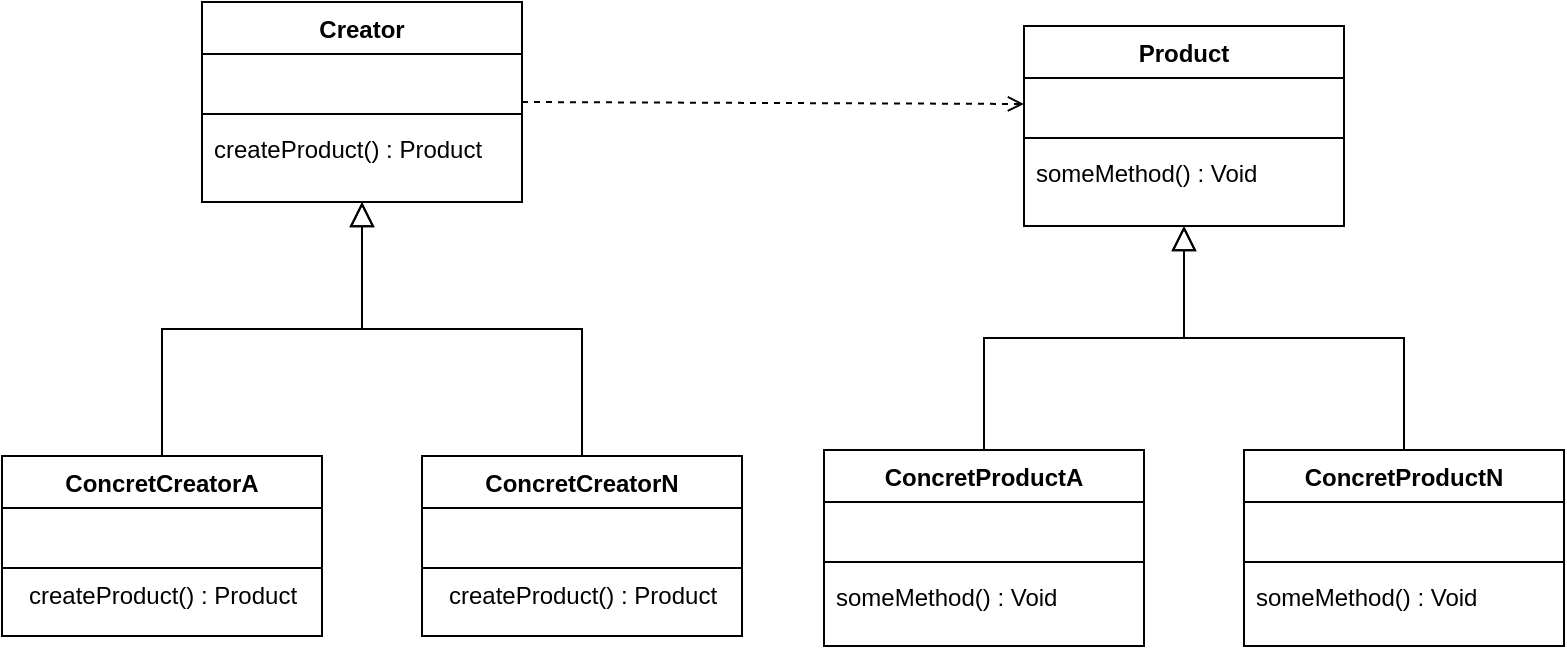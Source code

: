 <mxfile version="17.1.3" type="github">
  <diagram id="C5RBs43oDa-KdzZeNtuy" name="Page-1">
    <mxGraphModel dx="1278" dy="547" grid="1" gridSize="10" guides="1" tooltips="1" connect="1" arrows="1" fold="1" page="1" pageScale="1" pageWidth="827" pageHeight="1169" math="0" shadow="0">
      <root>
        <mxCell id="WIyWlLk6GJQsqaUBKTNV-0" />
        <mxCell id="WIyWlLk6GJQsqaUBKTNV-1" parent="WIyWlLk6GJQsqaUBKTNV-0" />
        <mxCell id="4e0dEl36eUMMNipbRbqW-0" value="Creator" style="swimlane;fontStyle=1;align=center;verticalAlign=top;childLayout=stackLayout;horizontal=1;startSize=26;horizontalStack=0;resizeParent=1;resizeLast=0;collapsible=1;marginBottom=0;rounded=0;shadow=0;strokeWidth=1;" vertex="1" parent="WIyWlLk6GJQsqaUBKTNV-1">
          <mxGeometry x="119" y="33" width="160" height="100" as="geometry">
            <mxRectangle x="230" y="140" width="160" height="26" as="alternateBounds" />
          </mxGeometry>
        </mxCell>
        <mxCell id="4e0dEl36eUMMNipbRbqW-1" value=" " style="text;align=left;verticalAlign=top;spacingLeft=4;spacingRight=4;overflow=hidden;rotatable=0;points=[[0,0.5],[1,0.5]];portConstraint=eastwest;rounded=0;shadow=0;html=0;" vertex="1" parent="4e0dEl36eUMMNipbRbqW-0">
          <mxGeometry y="26" width="160" height="26" as="geometry" />
        </mxCell>
        <mxCell id="4e0dEl36eUMMNipbRbqW-2" value="" style="line;html=1;strokeWidth=1;align=left;verticalAlign=middle;spacingTop=-1;spacingLeft=3;spacingRight=3;rotatable=0;labelPosition=right;points=[];portConstraint=eastwest;" vertex="1" parent="4e0dEl36eUMMNipbRbqW-0">
          <mxGeometry y="52" width="160" height="8" as="geometry" />
        </mxCell>
        <mxCell id="4e0dEl36eUMMNipbRbqW-5" value="createProduct() : Product" style="text;align=left;verticalAlign=top;spacingLeft=4;spacingRight=4;overflow=hidden;rotatable=0;points=[[0,0.5],[1,0.5]];portConstraint=eastwest;" vertex="1" parent="4e0dEl36eUMMNipbRbqW-0">
          <mxGeometry y="60" width="160" height="26" as="geometry" />
        </mxCell>
        <mxCell id="4e0dEl36eUMMNipbRbqW-6" value="ConcretCreatorA" style="swimlane;fontStyle=1;align=center;verticalAlign=top;childLayout=stackLayout;horizontal=1;startSize=26;horizontalStack=0;resizeParent=1;resizeLast=0;collapsible=1;marginBottom=0;rounded=0;shadow=0;strokeWidth=1;" vertex="1" parent="WIyWlLk6GJQsqaUBKTNV-1">
          <mxGeometry x="19" y="260" width="160" height="90" as="geometry">
            <mxRectangle x="19" y="260" width="160" height="26" as="alternateBounds" />
          </mxGeometry>
        </mxCell>
        <mxCell id="4e0dEl36eUMMNipbRbqW-7" value=" " style="text;align=left;verticalAlign=top;spacingLeft=4;spacingRight=4;overflow=hidden;rotatable=0;points=[[0,0.5],[1,0.5]];portConstraint=eastwest;" vertex="1" parent="4e0dEl36eUMMNipbRbqW-6">
          <mxGeometry y="26" width="160" height="26" as="geometry" />
        </mxCell>
        <mxCell id="4e0dEl36eUMMNipbRbqW-8" value="" style="line;html=1;strokeWidth=1;align=left;verticalAlign=middle;spacingTop=-1;spacingLeft=3;spacingRight=3;rotatable=0;labelPosition=right;points=[];portConstraint=eastwest;" vertex="1" parent="4e0dEl36eUMMNipbRbqW-6">
          <mxGeometry y="52" width="160" height="8" as="geometry" />
        </mxCell>
        <mxCell id="4e0dEl36eUMMNipbRbqW-9" value="&lt;span style=&quot;text-align: left&quot;&gt;createProduct() : Product&lt;/span&gt;" style="text;html=1;align=center;verticalAlign=middle;resizable=0;points=[];autosize=1;strokeColor=none;fillColor=none;" vertex="1" parent="4e0dEl36eUMMNipbRbqW-6">
          <mxGeometry y="60" width="160" height="20" as="geometry" />
        </mxCell>
        <mxCell id="4e0dEl36eUMMNipbRbqW-10" value="" style="endArrow=block;endSize=10;endFill=0;shadow=0;strokeWidth=1;rounded=0;edgeStyle=elbowEdgeStyle;elbow=vertical;" edge="1" parent="WIyWlLk6GJQsqaUBKTNV-1" source="4e0dEl36eUMMNipbRbqW-6" target="4e0dEl36eUMMNipbRbqW-0">
          <mxGeometry width="160" relative="1" as="geometry">
            <mxPoint x="99" y="103" as="sourcePoint" />
            <mxPoint x="99" y="103" as="targetPoint" />
          </mxGeometry>
        </mxCell>
        <mxCell id="4e0dEl36eUMMNipbRbqW-11" value="ConcretCreatorN" style="swimlane;fontStyle=1;align=center;verticalAlign=top;childLayout=stackLayout;horizontal=1;startSize=26;horizontalStack=0;resizeParent=1;resizeLast=0;collapsible=1;marginBottom=0;rounded=0;shadow=0;strokeWidth=1;" vertex="1" parent="WIyWlLk6GJQsqaUBKTNV-1">
          <mxGeometry x="229" y="260" width="160" height="90" as="geometry">
            <mxRectangle x="340" y="380" width="170" height="26" as="alternateBounds" />
          </mxGeometry>
        </mxCell>
        <mxCell id="4e0dEl36eUMMNipbRbqW-12" value=" " style="text;align=left;verticalAlign=top;spacingLeft=4;spacingRight=4;overflow=hidden;rotatable=0;points=[[0,0.5],[1,0.5]];portConstraint=eastwest;" vertex="1" parent="4e0dEl36eUMMNipbRbqW-11">
          <mxGeometry y="26" width="160" height="26" as="geometry" />
        </mxCell>
        <mxCell id="4e0dEl36eUMMNipbRbqW-13" value="" style="line;html=1;strokeWidth=1;align=left;verticalAlign=middle;spacingTop=-1;spacingLeft=3;spacingRight=3;rotatable=0;labelPosition=right;points=[];portConstraint=eastwest;" vertex="1" parent="4e0dEl36eUMMNipbRbqW-11">
          <mxGeometry y="52" width="160" height="8" as="geometry" />
        </mxCell>
        <mxCell id="4e0dEl36eUMMNipbRbqW-14" value="&lt;span style=&quot;text-align: left&quot;&gt;createProduct() : Product&lt;/span&gt;" style="text;html=1;align=center;verticalAlign=middle;resizable=0;points=[];autosize=1;strokeColor=none;fillColor=none;" vertex="1" parent="4e0dEl36eUMMNipbRbqW-11">
          <mxGeometry y="60" width="160" height="20" as="geometry" />
        </mxCell>
        <mxCell id="4e0dEl36eUMMNipbRbqW-15" value="" style="endArrow=block;endSize=10;endFill=0;shadow=0;strokeWidth=1;rounded=0;edgeStyle=elbowEdgeStyle;elbow=vertical;" edge="1" parent="WIyWlLk6GJQsqaUBKTNV-1" source="4e0dEl36eUMMNipbRbqW-11" target="4e0dEl36eUMMNipbRbqW-0">
          <mxGeometry width="160" relative="1" as="geometry">
            <mxPoint x="109" y="273" as="sourcePoint" />
            <mxPoint x="209" y="171" as="targetPoint" />
          </mxGeometry>
        </mxCell>
        <mxCell id="4e0dEl36eUMMNipbRbqW-16" value="Product" style="swimlane;fontStyle=1;align=center;verticalAlign=top;childLayout=stackLayout;horizontal=1;startSize=26;horizontalStack=0;resizeParent=1;resizeLast=0;collapsible=1;marginBottom=0;rounded=0;shadow=0;strokeWidth=1;" vertex="1" parent="WIyWlLk6GJQsqaUBKTNV-1">
          <mxGeometry x="530" y="45" width="160" height="100" as="geometry">
            <mxRectangle x="550" y="140" width="160" height="26" as="alternateBounds" />
          </mxGeometry>
        </mxCell>
        <mxCell id="4e0dEl36eUMMNipbRbqW-17" value=" " style="text;align=left;verticalAlign=top;spacingLeft=4;spacingRight=4;overflow=hidden;rotatable=0;points=[[0,0.5],[1,0.5]];portConstraint=eastwest;rounded=0;shadow=0;html=0;" vertex="1" parent="4e0dEl36eUMMNipbRbqW-16">
          <mxGeometry y="26" width="160" height="26" as="geometry" />
        </mxCell>
        <mxCell id="4e0dEl36eUMMNipbRbqW-18" value="" style="line;html=1;strokeWidth=1;align=left;verticalAlign=middle;spacingTop=-1;spacingLeft=3;spacingRight=3;rotatable=0;labelPosition=right;points=[];portConstraint=eastwest;" vertex="1" parent="4e0dEl36eUMMNipbRbqW-16">
          <mxGeometry y="52" width="160" height="8" as="geometry" />
        </mxCell>
        <mxCell id="4e0dEl36eUMMNipbRbqW-19" value="someMethod() : Void" style="text;align=left;verticalAlign=top;spacingLeft=4;spacingRight=4;overflow=hidden;rotatable=0;points=[[0,0.5],[1,0.5]];portConstraint=eastwest;" vertex="1" parent="4e0dEl36eUMMNipbRbqW-16">
          <mxGeometry y="60" width="160" height="26" as="geometry" />
        </mxCell>
        <mxCell id="4e0dEl36eUMMNipbRbqW-24" value="" style="endArrow=open;dashed=1;html=1;rounded=0;exitX=1;exitY=0.5;exitDx=0;exitDy=0;entryX=0;entryY=0.5;entryDx=0;entryDy=0;" edge="1" parent="WIyWlLk6GJQsqaUBKTNV-1" source="4e0dEl36eUMMNipbRbqW-0" target="4e0dEl36eUMMNipbRbqW-17">
          <mxGeometry width="50" height="50" relative="1" as="geometry">
            <mxPoint x="289" y="200" as="sourcePoint" />
            <mxPoint x="500" y="140" as="targetPoint" />
          </mxGeometry>
        </mxCell>
        <mxCell id="4e0dEl36eUMMNipbRbqW-25" value="ConcretProductA" style="swimlane;fontStyle=1;align=center;verticalAlign=top;childLayout=stackLayout;horizontal=1;startSize=26;horizontalStack=0;resizeParent=1;resizeLast=0;collapsible=1;marginBottom=0;rounded=0;shadow=0;strokeWidth=1;" vertex="1" parent="WIyWlLk6GJQsqaUBKTNV-1">
          <mxGeometry x="430" y="257" width="160" height="98" as="geometry">
            <mxRectangle x="130" y="380" width="160" height="26" as="alternateBounds" />
          </mxGeometry>
        </mxCell>
        <mxCell id="4e0dEl36eUMMNipbRbqW-26" value=" " style="text;align=left;verticalAlign=top;spacingLeft=4;spacingRight=4;overflow=hidden;rotatable=0;points=[[0,0.5],[1,0.5]];portConstraint=eastwest;" vertex="1" parent="4e0dEl36eUMMNipbRbqW-25">
          <mxGeometry y="26" width="160" height="26" as="geometry" />
        </mxCell>
        <mxCell id="4e0dEl36eUMMNipbRbqW-27" value="" style="line;html=1;strokeWidth=1;align=left;verticalAlign=middle;spacingTop=-1;spacingLeft=3;spacingRight=3;rotatable=0;labelPosition=right;points=[];portConstraint=eastwest;" vertex="1" parent="4e0dEl36eUMMNipbRbqW-25">
          <mxGeometry y="52" width="160" height="8" as="geometry" />
        </mxCell>
        <mxCell id="4e0dEl36eUMMNipbRbqW-28" value="someMethod() : Void" style="text;align=left;verticalAlign=top;spacingLeft=4;spacingRight=4;overflow=hidden;rotatable=0;points=[[0,0.5],[1,0.5]];portConstraint=eastwest;" vertex="1" parent="4e0dEl36eUMMNipbRbqW-25">
          <mxGeometry y="60" width="160" height="26" as="geometry" />
        </mxCell>
        <mxCell id="4e0dEl36eUMMNipbRbqW-33" value="" style="endArrow=block;endSize=10;endFill=0;shadow=0;strokeWidth=1;rounded=0;edgeStyle=elbowEdgeStyle;elbow=vertical;" edge="1" parent="WIyWlLk6GJQsqaUBKTNV-1" source="4e0dEl36eUMMNipbRbqW-25">
          <mxGeometry width="160" relative="1" as="geometry">
            <mxPoint x="510" y="100" as="sourcePoint" />
            <mxPoint x="610" y="145" as="targetPoint" />
          </mxGeometry>
        </mxCell>
        <mxCell id="4e0dEl36eUMMNipbRbqW-34" value="ConcretProductN" style="swimlane;fontStyle=1;align=center;verticalAlign=top;childLayout=stackLayout;horizontal=1;startSize=26;horizontalStack=0;resizeParent=1;resizeLast=0;collapsible=1;marginBottom=0;rounded=0;shadow=0;strokeWidth=1;" vertex="1" parent="WIyWlLk6GJQsqaUBKTNV-1">
          <mxGeometry x="640" y="257" width="160" height="98" as="geometry">
            <mxRectangle x="340" y="380" width="170" height="26" as="alternateBounds" />
          </mxGeometry>
        </mxCell>
        <mxCell id="4e0dEl36eUMMNipbRbqW-35" value=" " style="text;align=left;verticalAlign=top;spacingLeft=4;spacingRight=4;overflow=hidden;rotatable=0;points=[[0,0.5],[1,0.5]];portConstraint=eastwest;" vertex="1" parent="4e0dEl36eUMMNipbRbqW-34">
          <mxGeometry y="26" width="160" height="26" as="geometry" />
        </mxCell>
        <mxCell id="4e0dEl36eUMMNipbRbqW-36" value="" style="line;html=1;strokeWidth=1;align=left;verticalAlign=middle;spacingTop=-1;spacingLeft=3;spacingRight=3;rotatable=0;labelPosition=right;points=[];portConstraint=eastwest;" vertex="1" parent="4e0dEl36eUMMNipbRbqW-34">
          <mxGeometry y="52" width="160" height="8" as="geometry" />
        </mxCell>
        <mxCell id="4e0dEl36eUMMNipbRbqW-37" value="someMethod() : Void" style="text;align=left;verticalAlign=top;spacingLeft=4;spacingRight=4;overflow=hidden;rotatable=0;points=[[0,0.5],[1,0.5]];portConstraint=eastwest;" vertex="1" parent="4e0dEl36eUMMNipbRbqW-34">
          <mxGeometry y="60" width="160" height="26" as="geometry" />
        </mxCell>
        <mxCell id="4e0dEl36eUMMNipbRbqW-42" value="" style="endArrow=block;endSize=10;endFill=0;shadow=0;strokeWidth=1;rounded=0;edgeStyle=elbowEdgeStyle;elbow=vertical;" edge="1" parent="WIyWlLk6GJQsqaUBKTNV-1" source="4e0dEl36eUMMNipbRbqW-34">
          <mxGeometry width="160" relative="1" as="geometry">
            <mxPoint x="520" y="270" as="sourcePoint" />
            <mxPoint x="610" y="145" as="targetPoint" />
          </mxGeometry>
        </mxCell>
      </root>
    </mxGraphModel>
  </diagram>
</mxfile>
